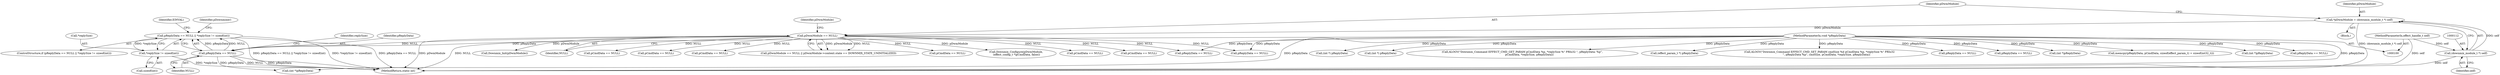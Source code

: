 digraph "0_Android_aeea52da00d210587fb3ed895de3d5f2e0264c88_0@API" {
"1000414" [label="(Call,pReplyData == NULL || *replySize != sizeof(int))"];
"1000415" [label="(Call,pReplyData == NULL)"];
"1000106" [label="(MethodParameterIn,void *pReplyData)"];
"1000118" [label="(Call,pDwmModule == NULL)"];
"1000109" [label="(Call,*pDwmModule = (downmix_module_t *) self)"];
"1000111" [label="(Call,(downmix_module_t *) self)"];
"1000101" [label="(MethodParameterIn,effect_handle_t self)"];
"1000418" [label="(Call,*replySize != sizeof(int))"];
"1000113" [label="(Identifier,self)"];
"1000101" [label="(MethodParameterIn,effect_handle_t self)"];
"1000420" [label="(Identifier,replySize)"];
"1000417" [label="(Identifier,NULL)"];
"1000322" [label="(Call,pReplyData == NULL)"];
"1000124" [label="(Identifier,pDwmModule)"];
"1000344" [label="(Call,(int *)pReplyData)"];
"1000414" [label="(Call,pReplyData == NULL || *replySize != sizeof(int))"];
"1000163" [label="(Call,Downmix_Init(pDwmModule))"];
"1000119" [label="(Identifier,pDwmModule)"];
"1000426" [label="(Identifier,EINVAL)"];
"1000421" [label="(Call,sizeof(int))"];
"1000255" [label="(Call,memcpy(pReplyData, pCmdData, sizeof(effect_param_t) + sizeof(int32_t)))"];
"1000419" [label="(Call,*replySize)"];
"1000120" [label="(Identifier,NULL)"];
"1000169" [label="(Call,pCmdData == NULL)"];
"1000407" [label="(Call,(int *)pReplyData)"];
"1000178" [label="(Call,pReplyData == NULL)"];
"1000525" [label="(Call,pCmdData == NULL)"];
"1000110" [label="(Identifier,pDwmModule)"];
"1000192" [label="(Call,(int *) pReplyData)"];
"1000548" [label="(MethodReturn,static int)"];
"1000111" [label="(Call,(downmix_module_t *) self)"];
"1000454" [label="(Call,pCmdData == NULL)"];
"1000146" [label="(Call,pReplyData == NULL)"];
"1000106" [label="(MethodParameterIn,void *pReplyData)"];
"1000117" [label="(Call,pDwmModule == NULL || pDwmModule->context.state == DOWNMIX_STATE_UNINITIALIZED)"];
"1000308" [label="(Call,pCmdData == NULL)"];
"1000160" [label="(Call,(int *) pReplyData)"];
"1000416" [label="(Identifier,pReplyData)"];
"1000376" [label="(Call,pReplyData == NULL)"];
"1000418" [label="(Call,*replySize != sizeof(int))"];
"1000415" [label="(Call,pReplyData == NULL)"];
"1000208" [label="(Call,ALOGV(\"Downmix_Command EFFECT_CMD_GET_PARAM pCmdData %p, *replySize %\" PRIu32 \", pReplyData: %p\",\n                 pCmdData, *replySize, pReplyData))"];
"1000195" [label="(Call,Downmix_Configure(pDwmModule,\n (effect_config_t *)pCmdData, false))"];
"1000107" [label="(Block,)"];
"1000216" [label="(Call,pCmdData == NULL)"];
"1000252" [label="(Call,(effect_param_t *) pReplyData)"];
"1000299" [label="(Call,ALOGV(\"Downmix_Command EFFECT_CMD_SET_PARAM cmdSize %d pCmdData %p, *replySize %\" PRIu32\n                 \", pReplyData %p\", cmdSize, pCmdData, *replySize, pReplyData))"];
"1000413" [label="(ControlStructure,if (pReplyData == NULL || *replySize != sizeof(int)))"];
"1000472" [label="(Call,pCmdData == NULL)"];
"1000118" [label="(Call,pDwmModule == NULL)"];
"1000446" [label="(Call,(int *)pReplyData)"];
"1000230" [label="(Call,pReplyData == NULL)"];
"1000109" [label="(Call,*pDwmModule = (downmix_module_t *) self)"];
"1000430" [label="(Identifier,pDownmixer)"];
"1000414" -> "1000413"  [label="AST: "];
"1000414" -> "1000415"  [label="CFG: "];
"1000414" -> "1000418"  [label="CFG: "];
"1000415" -> "1000414"  [label="AST: "];
"1000418" -> "1000414"  [label="AST: "];
"1000426" -> "1000414"  [label="CFG: "];
"1000430" -> "1000414"  [label="CFG: "];
"1000414" -> "1000548"  [label="DDG: pReplyData == NULL || *replySize != sizeof(int)"];
"1000414" -> "1000548"  [label="DDG: *replySize != sizeof(int)"];
"1000414" -> "1000548"  [label="DDG: pReplyData == NULL"];
"1000415" -> "1000414"  [label="DDG: pReplyData"];
"1000415" -> "1000414"  [label="DDG: NULL"];
"1000418" -> "1000414"  [label="DDG: *replySize"];
"1000415" -> "1000417"  [label="CFG: "];
"1000416" -> "1000415"  [label="AST: "];
"1000417" -> "1000415"  [label="AST: "];
"1000420" -> "1000415"  [label="CFG: "];
"1000415" -> "1000548"  [label="DDG: pReplyData"];
"1000415" -> "1000548"  [label="DDG: NULL"];
"1000106" -> "1000415"  [label="DDG: pReplyData"];
"1000118" -> "1000415"  [label="DDG: NULL"];
"1000415" -> "1000446"  [label="DDG: pReplyData"];
"1000106" -> "1000100"  [label="AST: "];
"1000106" -> "1000548"  [label="DDG: pReplyData"];
"1000106" -> "1000146"  [label="DDG: pReplyData"];
"1000106" -> "1000160"  [label="DDG: pReplyData"];
"1000106" -> "1000178"  [label="DDG: pReplyData"];
"1000106" -> "1000192"  [label="DDG: pReplyData"];
"1000106" -> "1000208"  [label="DDG: pReplyData"];
"1000106" -> "1000230"  [label="DDG: pReplyData"];
"1000106" -> "1000252"  [label="DDG: pReplyData"];
"1000106" -> "1000255"  [label="DDG: pReplyData"];
"1000106" -> "1000299"  [label="DDG: pReplyData"];
"1000106" -> "1000322"  [label="DDG: pReplyData"];
"1000106" -> "1000344"  [label="DDG: pReplyData"];
"1000106" -> "1000376"  [label="DDG: pReplyData"];
"1000106" -> "1000407"  [label="DDG: pReplyData"];
"1000106" -> "1000446"  [label="DDG: pReplyData"];
"1000118" -> "1000117"  [label="AST: "];
"1000118" -> "1000120"  [label="CFG: "];
"1000119" -> "1000118"  [label="AST: "];
"1000120" -> "1000118"  [label="AST: "];
"1000124" -> "1000118"  [label="CFG: "];
"1000117" -> "1000118"  [label="CFG: "];
"1000118" -> "1000548"  [label="DDG: NULL"];
"1000118" -> "1000548"  [label="DDG: pDwmModule"];
"1000118" -> "1000117"  [label="DDG: pDwmModule"];
"1000118" -> "1000117"  [label="DDG: NULL"];
"1000109" -> "1000118"  [label="DDG: pDwmModule"];
"1000118" -> "1000146"  [label="DDG: NULL"];
"1000118" -> "1000163"  [label="DDG: pDwmModule"];
"1000118" -> "1000169"  [label="DDG: NULL"];
"1000118" -> "1000195"  [label="DDG: pDwmModule"];
"1000118" -> "1000216"  [label="DDG: NULL"];
"1000118" -> "1000308"  [label="DDG: NULL"];
"1000118" -> "1000376"  [label="DDG: NULL"];
"1000118" -> "1000454"  [label="DDG: NULL"];
"1000118" -> "1000472"  [label="DDG: NULL"];
"1000118" -> "1000525"  [label="DDG: NULL"];
"1000109" -> "1000107"  [label="AST: "];
"1000109" -> "1000111"  [label="CFG: "];
"1000110" -> "1000109"  [label="AST: "];
"1000111" -> "1000109"  [label="AST: "];
"1000119" -> "1000109"  [label="CFG: "];
"1000109" -> "1000548"  [label="DDG: (downmix_module_t *) self"];
"1000111" -> "1000109"  [label="DDG: self"];
"1000111" -> "1000113"  [label="CFG: "];
"1000112" -> "1000111"  [label="AST: "];
"1000113" -> "1000111"  [label="AST: "];
"1000111" -> "1000548"  [label="DDG: self"];
"1000101" -> "1000111"  [label="DDG: self"];
"1000101" -> "1000100"  [label="AST: "];
"1000101" -> "1000548"  [label="DDG: self"];
"1000418" -> "1000421"  [label="CFG: "];
"1000419" -> "1000418"  [label="AST: "];
"1000421" -> "1000418"  [label="AST: "];
"1000418" -> "1000548"  [label="DDG: *replySize"];
}
